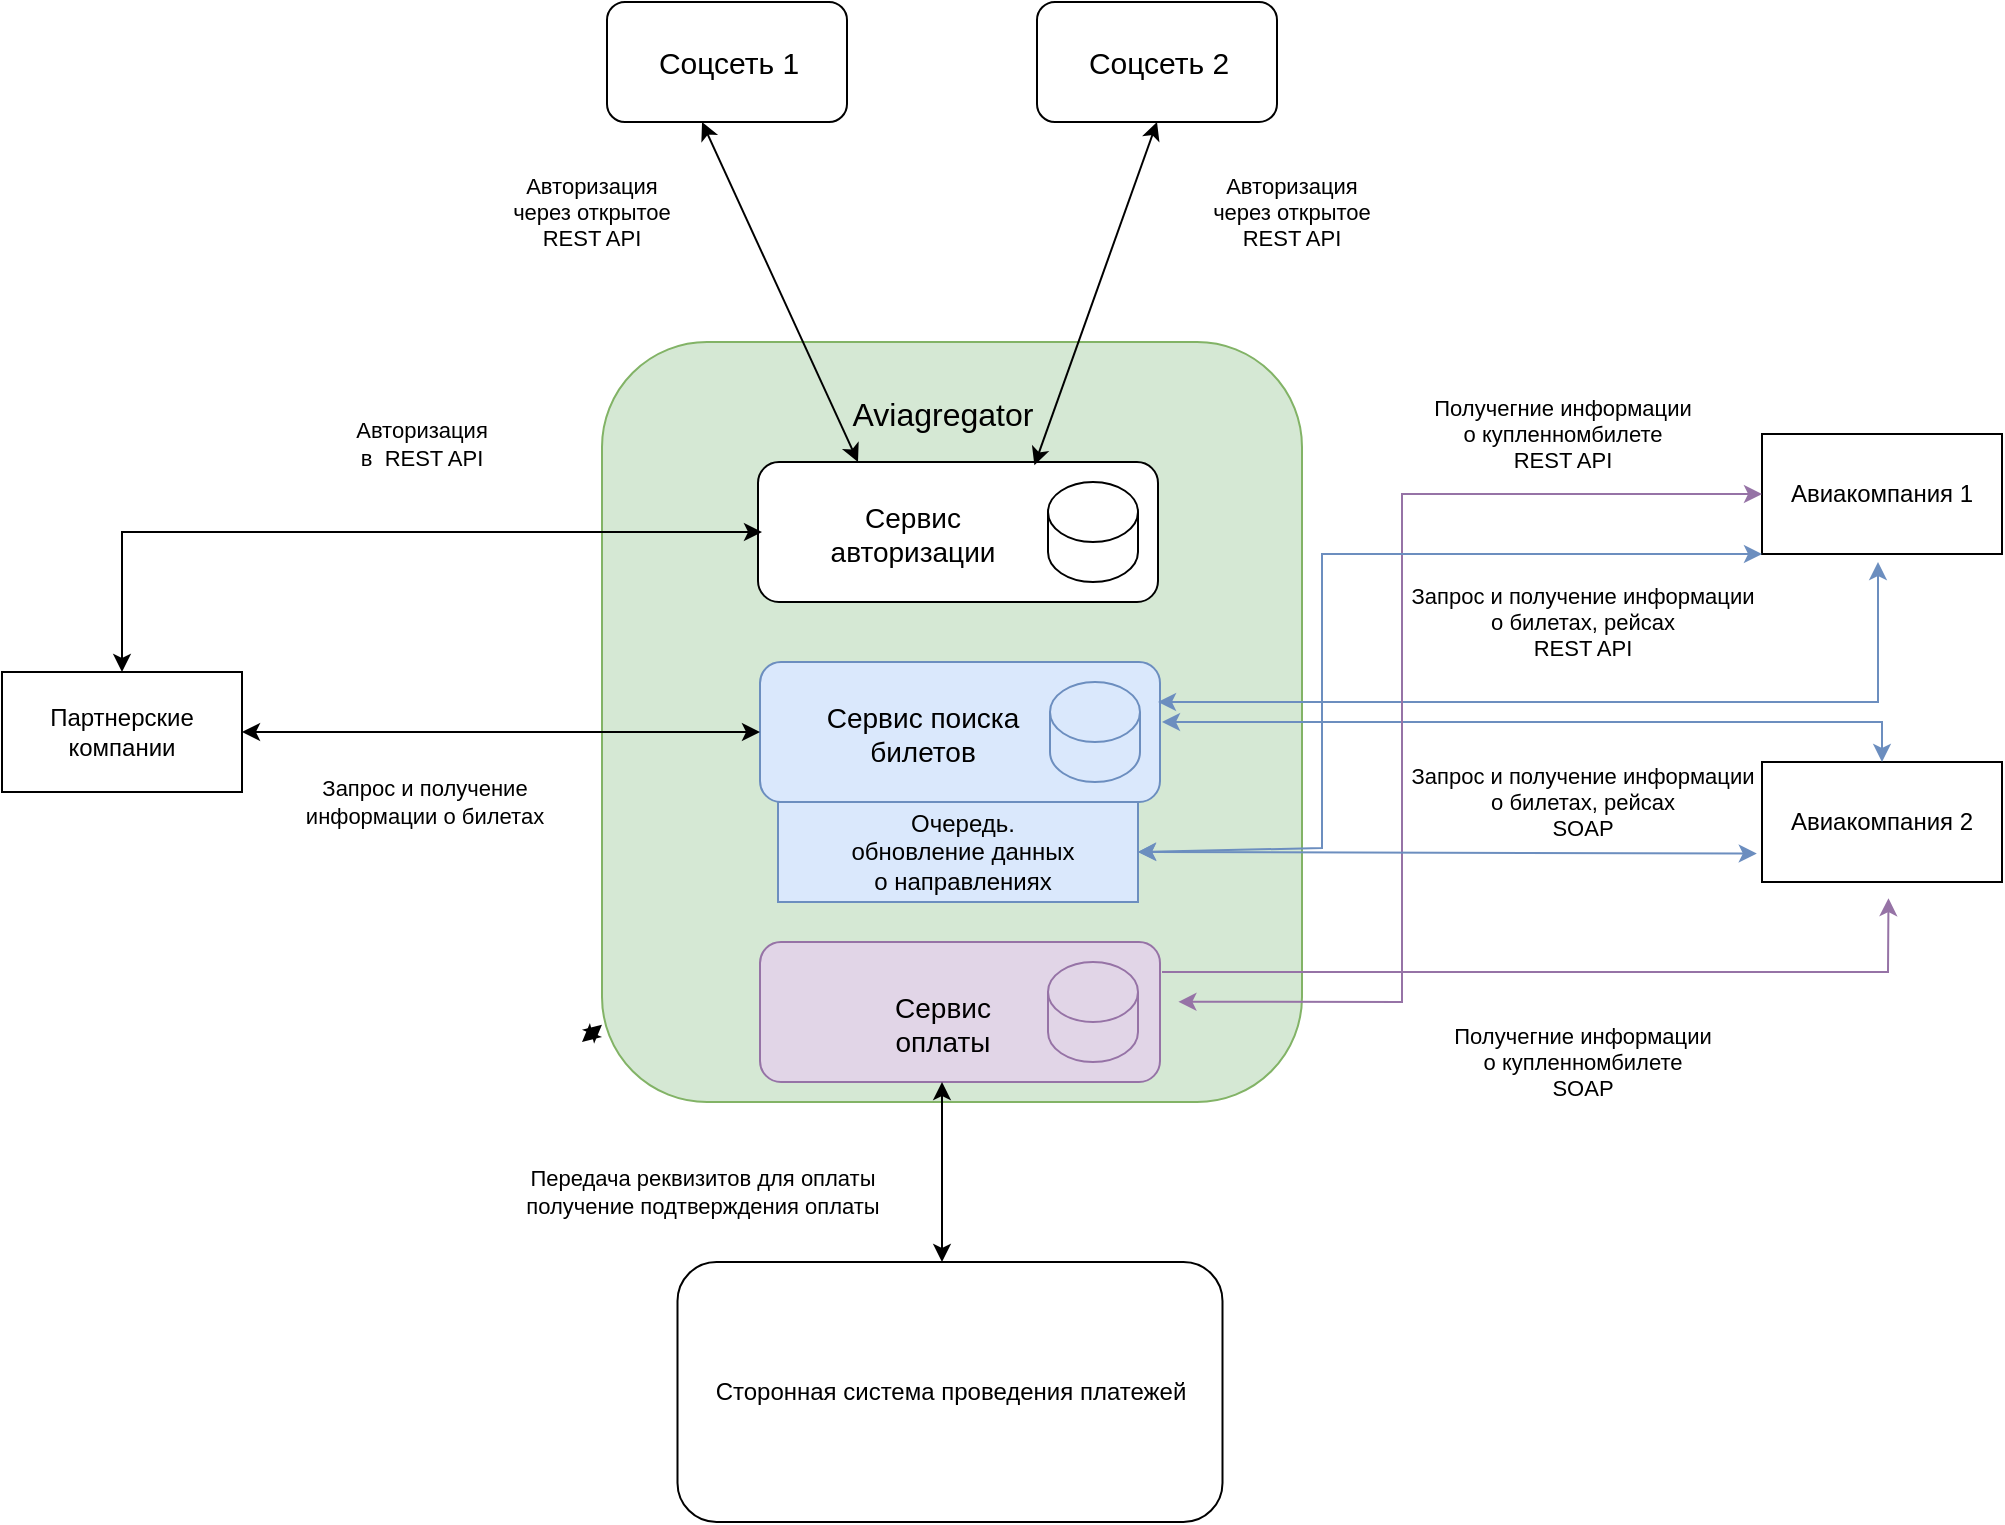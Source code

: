 <mxfile version="16.0.3" type="github">
  <diagram id="ACnTC_ncGD5F5r27zh_p" name="Page-1">
    <mxGraphModel dx="1492" dy="756" grid="1" gridSize="10" guides="1" tooltips="1" connect="1" arrows="1" fold="1" page="1" pageScale="1" pageWidth="1169" pageHeight="827" math="0" shadow="0">
      <root>
        <mxCell id="0" />
        <mxCell id="1" parent="0" />
        <mxCell id="IWzeXCpRZQWRaxx0bdLv-1" value="" style="rounded=1;whiteSpace=wrap;html=1;fillColor=#d5e8d4;strokeColor=#82b366;" vertex="1" parent="1">
          <mxGeometry x="440" y="200" width="350" height="380" as="geometry" />
        </mxCell>
        <mxCell id="IWzeXCpRZQWRaxx0bdLv-2" value="Aviagregator" style="text;html=1;align=center;verticalAlign=middle;resizable=0;points=[];autosize=1;strokeColor=none;fillColor=none;fontSize=16;" vertex="1" parent="1">
          <mxGeometry x="555" y="226" width="110" height="20" as="geometry" />
        </mxCell>
        <mxCell id="IWzeXCpRZQWRaxx0bdLv-3" value="" style="rounded=1;whiteSpace=wrap;html=1;" vertex="1" parent="1">
          <mxGeometry x="518" y="260" width="200" height="70" as="geometry" />
        </mxCell>
        <mxCell id="IWzeXCpRZQWRaxx0bdLv-7" value="" style="shape=cylinder3;whiteSpace=wrap;html=1;boundedLbl=1;backgroundOutline=1;size=15;" vertex="1" parent="1">
          <mxGeometry x="663" y="270" width="45" height="50" as="geometry" />
        </mxCell>
        <mxCell id="IWzeXCpRZQWRaxx0bdLv-10" value="Авиакомпания 1" style="rounded=0;whiteSpace=wrap;html=1;" vertex="1" parent="1">
          <mxGeometry x="1020" y="246" width="120" height="60" as="geometry" />
        </mxCell>
        <mxCell id="IWzeXCpRZQWRaxx0bdLv-11" value="Авиакомпания 2" style="rounded=0;whiteSpace=wrap;html=1;" vertex="1" parent="1">
          <mxGeometry x="1020" y="410" width="120" height="60" as="geometry" />
        </mxCell>
        <mxCell id="IWzeXCpRZQWRaxx0bdLv-14" value="Партнерские компании" style="rounded=0;whiteSpace=wrap;html=1;" vertex="1" parent="1">
          <mxGeometry x="140" y="365" width="120" height="60" as="geometry" />
        </mxCell>
        <mxCell id="IWzeXCpRZQWRaxx0bdLv-18" value="Сторонная система проведения платежей" style="rounded=1;whiteSpace=wrap;html=1;" vertex="1" parent="1">
          <mxGeometry x="477.75" y="660" width="272.5" height="130" as="geometry" />
        </mxCell>
        <mxCell id="IWzeXCpRZQWRaxx0bdLv-20" value="" style="rounded=1;whiteSpace=wrap;html=1;fillColor=#dae8fc;strokeColor=#6c8ebf;" vertex="1" parent="1">
          <mxGeometry x="519" y="360" width="200" height="70" as="geometry" />
        </mxCell>
        <mxCell id="IWzeXCpRZQWRaxx0bdLv-21" value="" style="shape=cylinder3;whiteSpace=wrap;html=1;boundedLbl=1;backgroundOutline=1;size=15;fillColor=#dae8fc;strokeColor=#6c8ebf;" vertex="1" parent="1">
          <mxGeometry x="664" y="370" width="45" height="50" as="geometry" />
        </mxCell>
        <mxCell id="IWzeXCpRZQWRaxx0bdLv-23" value="&lt;div&gt;&lt;font style=&quot;font-size: 14px&quot;&gt;Сервис поиска&lt;/font&gt;&lt;/div&gt;&lt;div style=&quot;font-size: 14px&quot;&gt; билетов&lt;/div&gt;" style="text;html=1;align=center;verticalAlign=middle;resizable=0;points=[];autosize=1;strokeColor=none;fillColor=none;fontSize=16;" vertex="1" parent="1">
          <mxGeometry x="545" y="375" width="110" height="40" as="geometry" />
        </mxCell>
        <mxCell id="IWzeXCpRZQWRaxx0bdLv-24" value="&lt;div&gt;&lt;font style=&quot;font-size: 14px&quot;&gt;Сервис&lt;/font&gt;&lt;/div&gt;&lt;div style=&quot;font-size: 14px&quot;&gt;авторизации&lt;br&gt;&lt;/div&gt;" style="text;html=1;align=center;verticalAlign=middle;resizable=0;points=[];autosize=1;strokeColor=none;fillColor=none;fontSize=16;" vertex="1" parent="1">
          <mxGeometry x="545" y="275" width="100" height="40" as="geometry" />
        </mxCell>
        <mxCell id="IWzeXCpRZQWRaxx0bdLv-25" value="" style="rounded=1;whiteSpace=wrap;html=1;fillColor=#e1d5e7;strokeColor=#9673a6;" vertex="1" parent="1">
          <mxGeometry x="519" y="500" width="200" height="70" as="geometry" />
        </mxCell>
        <mxCell id="IWzeXCpRZQWRaxx0bdLv-26" value="" style="shape=cylinder3;whiteSpace=wrap;html=1;boundedLbl=1;backgroundOutline=1;size=15;fillColor=#e1d5e7;strokeColor=#9673a6;" vertex="1" parent="1">
          <mxGeometry x="663" y="510" width="45" height="50" as="geometry" />
        </mxCell>
        <mxCell id="IWzeXCpRZQWRaxx0bdLv-27" value="&lt;div&gt;&lt;font style=&quot;font-size: 14px&quot;&gt;Сервис&lt;/font&gt;&lt;/div&gt;&lt;div style=&quot;font-size: 14px&quot;&gt;оплаты&lt;br&gt;&lt;/div&gt;" style="text;html=1;align=center;verticalAlign=middle;resizable=0;points=[];autosize=1;strokeColor=none;fillColor=none;fontSize=16;" vertex="1" parent="1">
          <mxGeometry x="580" y="520" width="60" height="40" as="geometry" />
        </mxCell>
        <mxCell id="IWzeXCpRZQWRaxx0bdLv-28" value="" style="endArrow=classic;html=1;rounded=0;fontSize=14;startArrow=classic;startFill=1;exitX=0.5;exitY=0;exitDx=0;exitDy=0;" edge="1" parent="1" source="IWzeXCpRZQWRaxx0bdLv-14">
          <mxGeometry width="50" height="50" relative="1" as="geometry">
            <mxPoint x="210" y="330" as="sourcePoint" />
            <mxPoint x="520" y="295" as="targetPoint" />
            <Array as="points">
              <mxPoint x="200" y="295" />
            </Array>
          </mxGeometry>
        </mxCell>
        <mxCell id="IWzeXCpRZQWRaxx0bdLv-33" value="Авторизация в&amp;nbsp; REST API" style="text;html=1;strokeColor=none;fillColor=none;align=center;verticalAlign=middle;whiteSpace=wrap;rounded=0;fontSize=11;" vertex="1" parent="1">
          <mxGeometry x="320" y="236" width="60" height="30" as="geometry" />
        </mxCell>
        <mxCell id="IWzeXCpRZQWRaxx0bdLv-37" value="" style="endArrow=classic;html=1;rounded=0;fontSize=14;entryX=0;entryY=0.5;entryDx=0;entryDy=0;exitX=1;exitY=0.5;exitDx=0;exitDy=0;startArrow=classic;startFill=1;" edge="1" parent="1" source="IWzeXCpRZQWRaxx0bdLv-14" target="IWzeXCpRZQWRaxx0bdLv-20">
          <mxGeometry width="50" height="50" relative="1" as="geometry">
            <mxPoint x="270" y="370" as="sourcePoint" />
            <mxPoint x="320" y="320" as="targetPoint" />
            <Array as="points" />
          </mxGeometry>
        </mxCell>
        <mxCell id="IWzeXCpRZQWRaxx0bdLv-43" value="&lt;div&gt;Запрос и получение &lt;br&gt;&lt;/div&gt;&lt;div&gt;информации о билетах&lt;/div&gt;" style="edgeLabel;html=1;align=center;verticalAlign=middle;resizable=0;points=[];fontSize=11;" vertex="1" connectable="0" parent="IWzeXCpRZQWRaxx0bdLv-37">
          <mxGeometry x="-0.425" relative="1" as="geometry">
            <mxPoint x="16" y="35" as="offset" />
          </mxGeometry>
        </mxCell>
        <mxCell id="IWzeXCpRZQWRaxx0bdLv-53" value="&lt;div&gt;Запрос и получение информации &lt;br&gt;&lt;/div&gt;&lt;div&gt;о билетах, рейсах&lt;/div&gt;REST API" style="text;html=1;align=center;verticalAlign=middle;resizable=0;points=[];autosize=1;strokeColor=none;fillColor=none;fontSize=11;" vertex="1" parent="1">
          <mxGeometry x="835" y="320" width="190" height="40" as="geometry" />
        </mxCell>
        <mxCell id="IWzeXCpRZQWRaxx0bdLv-54" value="&lt;div&gt;Запрос и получение информации &lt;br&gt;&lt;/div&gt;&lt;div&gt;о билетах, рейсах&lt;/div&gt;SOAP " style="text;html=1;align=center;verticalAlign=middle;resizable=0;points=[];autosize=1;strokeColor=none;fillColor=none;fontSize=11;" vertex="1" parent="1">
          <mxGeometry x="835" y="410" width="190" height="40" as="geometry" />
        </mxCell>
        <mxCell id="IWzeXCpRZQWRaxx0bdLv-56" value="" style="endArrow=classic;html=1;rounded=0;fontSize=11;strokeColor=#000000;startArrow=classic;startFill=1;" edge="1" parent="1">
          <mxGeometry width="50" height="50" relative="1" as="geometry">
            <mxPoint x="610" y="660" as="sourcePoint" />
            <mxPoint x="610" y="570" as="targetPoint" />
          </mxGeometry>
        </mxCell>
        <mxCell id="IWzeXCpRZQWRaxx0bdLv-57" value="" style="endArrow=classic;startArrow=classic;html=1;rounded=0;fontSize=11;strokeColor=#000000;" edge="1" parent="1" target="IWzeXCpRZQWRaxx0bdLv-1">
          <mxGeometry width="50" height="50" relative="1" as="geometry">
            <mxPoint x="430" y="550" as="sourcePoint" />
            <mxPoint x="480" y="500" as="targetPoint" />
          </mxGeometry>
        </mxCell>
        <mxCell id="IWzeXCpRZQWRaxx0bdLv-59" value="Передача реквизитов для оплаты&lt;br&gt;получение подтверждения оплаты" style="text;html=1;align=center;verticalAlign=middle;resizable=0;points=[];autosize=1;strokeColor=none;fillColor=none;fontSize=11;" vertex="1" parent="1">
          <mxGeometry x="395" y="610" width="190" height="30" as="geometry" />
        </mxCell>
        <mxCell id="IWzeXCpRZQWRaxx0bdLv-61" value="Получегние информации &lt;br&gt;&lt;div&gt;о купленномбилете&lt;/div&gt;&lt;div&gt;SOAP &lt;br&gt;&lt;/div&gt;" style="text;html=1;align=center;verticalAlign=middle;resizable=0;points=[];autosize=1;strokeColor=none;fillColor=none;fontSize=11;" vertex="1" parent="1">
          <mxGeometry x="860" y="540" width="140" height="40" as="geometry" />
        </mxCell>
        <mxCell id="IWzeXCpRZQWRaxx0bdLv-64" value="Получегние информации &lt;br&gt;&lt;div&gt;о купленномбилете&lt;/div&gt;&lt;div&gt;REST API&lt;br&gt;&lt;/div&gt;" style="text;html=1;align=center;verticalAlign=middle;resizable=0;points=[];autosize=1;strokeColor=none;fillColor=none;fontSize=11;" vertex="1" parent="1">
          <mxGeometry x="850" y="226" width="140" height="40" as="geometry" />
        </mxCell>
        <mxCell id="IWzeXCpRZQWRaxx0bdLv-67" value="" style="endArrow=classic;html=1;rounded=0;fontSize=11;strokeColor=#9673a6;entryX=0.527;entryY=1.135;entryDx=0;entryDy=0;entryPerimeter=0;fillColor=#e1d5e7;" edge="1" parent="1" target="IWzeXCpRZQWRaxx0bdLv-11">
          <mxGeometry width="50" height="50" relative="1" as="geometry">
            <mxPoint x="720" y="515" as="sourcePoint" />
            <mxPoint x="1090" y="520" as="targetPoint" />
            <Array as="points">
              <mxPoint x="1083" y="515" />
            </Array>
          </mxGeometry>
        </mxCell>
        <mxCell id="IWzeXCpRZQWRaxx0bdLv-68" value="" style="endArrow=classic;startArrow=classic;html=1;rounded=0;fontSize=11;strokeColor=#6c8ebf;entryX=0.5;entryY=0;entryDx=0;entryDy=0;fillColor=#dae8fc;" edge="1" parent="1" target="IWzeXCpRZQWRaxx0bdLv-11">
          <mxGeometry width="50" height="50" relative="1" as="geometry">
            <mxPoint x="720" y="390" as="sourcePoint" />
            <mxPoint x="610" y="430" as="targetPoint" />
            <Array as="points">
              <mxPoint x="1080" y="390" />
            </Array>
          </mxGeometry>
        </mxCell>
        <mxCell id="IWzeXCpRZQWRaxx0bdLv-70" value="" style="endArrow=classic;startArrow=classic;html=1;rounded=0;fontSize=11;strokeColor=#6c8ebf;fillColor=#dae8fc;" edge="1" parent="1">
          <mxGeometry width="50" height="50" relative="1" as="geometry">
            <mxPoint x="718" y="380" as="sourcePoint" />
            <mxPoint x="1078" y="310" as="targetPoint" />
            <Array as="points">
              <mxPoint x="718" y="380" />
              <mxPoint x="1078" y="380" />
            </Array>
          </mxGeometry>
        </mxCell>
        <mxCell id="IWzeXCpRZQWRaxx0bdLv-71" value="" style="endArrow=classic;startArrow=classic;html=1;rounded=0;fontSize=11;strokeColor=#9673a6;exitX=1.046;exitY=0.427;exitDx=0;exitDy=0;exitPerimeter=0;entryX=0;entryY=0.5;entryDx=0;entryDy=0;fillColor=#e1d5e7;" edge="1" parent="1" source="IWzeXCpRZQWRaxx0bdLv-25" target="IWzeXCpRZQWRaxx0bdLv-10">
          <mxGeometry width="50" height="50" relative="1" as="geometry">
            <mxPoint x="560" y="480" as="sourcePoint" />
            <mxPoint x="610" y="430" as="targetPoint" />
            <Array as="points">
              <mxPoint x="840" y="530" />
              <mxPoint x="840" y="276" />
            </Array>
          </mxGeometry>
        </mxCell>
        <mxCell id="IWzeXCpRZQWRaxx0bdLv-72" value="" style="rounded=1;whiteSpace=wrap;html=1;labelBackgroundColor=#C3ABD0;fontSize=11;" vertex="1" parent="1">
          <mxGeometry x="442.5" y="30" width="120" height="60" as="geometry" />
        </mxCell>
        <mxCell id="IWzeXCpRZQWRaxx0bdLv-73" value="Соцсеть 1" style="text;html=1;align=center;verticalAlign=middle;resizable=0;points=[];autosize=1;strokeColor=none;fillColor=none;fontSize=15;" vertex="1" parent="1">
          <mxGeometry x="457.5" y="50" width="90" height="20" as="geometry" />
        </mxCell>
        <mxCell id="IWzeXCpRZQWRaxx0bdLv-74" value="" style="rounded=1;whiteSpace=wrap;html=1;labelBackgroundColor=#C3ABD0;fontSize=11;" vertex="1" parent="1">
          <mxGeometry x="657.5" y="30" width="120" height="60" as="geometry" />
        </mxCell>
        <mxCell id="IWzeXCpRZQWRaxx0bdLv-75" value="Соцсеть 2" style="text;html=1;align=center;verticalAlign=middle;resizable=0;points=[];autosize=1;strokeColor=none;fillColor=none;fontSize=15;" vertex="1" parent="1">
          <mxGeometry x="672.5" y="50" width="90" height="20" as="geometry" />
        </mxCell>
        <mxCell id="IWzeXCpRZQWRaxx0bdLv-76" value="" style="endArrow=classic;startArrow=classic;html=1;rounded=0;fontSize=15;strokeColor=#000000;entryX=0.25;entryY=0;entryDx=0;entryDy=0;exitX=0.396;exitY=1;exitDx=0;exitDy=0;exitPerimeter=0;" edge="1" parent="1" source="IWzeXCpRZQWRaxx0bdLv-72" target="IWzeXCpRZQWRaxx0bdLv-3">
          <mxGeometry width="50" height="50" relative="1" as="geometry">
            <mxPoint x="560" y="410" as="sourcePoint" />
            <mxPoint x="610" y="360" as="targetPoint" />
          </mxGeometry>
        </mxCell>
        <mxCell id="IWzeXCpRZQWRaxx0bdLv-77" value="" style="endArrow=classic;startArrow=classic;html=1;rounded=0;fontSize=15;strokeColor=#000000;entryX=0.691;entryY=0.024;entryDx=0;entryDy=0;entryPerimeter=0;exitX=0.5;exitY=1;exitDx=0;exitDy=0;" edge="1" parent="1" source="IWzeXCpRZQWRaxx0bdLv-74" target="IWzeXCpRZQWRaxx0bdLv-3">
          <mxGeometry width="50" height="50" relative="1" as="geometry">
            <mxPoint x="560" y="410" as="sourcePoint" />
            <mxPoint x="610" y="360" as="targetPoint" />
          </mxGeometry>
        </mxCell>
        <mxCell id="IWzeXCpRZQWRaxx0bdLv-78" value="Авторизация через открытое REST API" style="text;html=1;strokeColor=none;fillColor=none;align=center;verticalAlign=middle;whiteSpace=wrap;rounded=0;fontSize=11;" vertex="1" parent="1">
          <mxGeometry x="390" y="120" width="90" height="30" as="geometry" />
        </mxCell>
        <mxCell id="IWzeXCpRZQWRaxx0bdLv-79" value="Авторизация через открытое REST API" style="text;html=1;strokeColor=none;fillColor=none;align=center;verticalAlign=middle;whiteSpace=wrap;rounded=0;fontSize=11;" vertex="1" parent="1">
          <mxGeometry x="740" y="120" width="90" height="30" as="geometry" />
        </mxCell>
        <mxCell id="IWzeXCpRZQWRaxx0bdLv-80" value="" style="rounded=0;whiteSpace=wrap;html=1;labelBackgroundColor=none;fontSize=15;fillColor=#dae8fc;strokeColor=#6c8ebf;" vertex="1" parent="1">
          <mxGeometry x="528" y="430" width="180" height="50" as="geometry" />
        </mxCell>
        <mxCell id="IWzeXCpRZQWRaxx0bdLv-81" value="&lt;div style=&quot;font-size: 12px;&quot;&gt;Очередь.&lt;/div&gt;&lt;div style=&quot;font-size: 12px;&quot;&gt;обновление данных &lt;br style=&quot;font-size: 12px;&quot;&gt;&lt;/div&gt;&lt;div style=&quot;font-size: 12px;&quot;&gt;о направлениях &lt;br style=&quot;font-size: 12px;&quot;&gt;&lt;/div&gt;" style="text;html=1;align=center;verticalAlign=middle;resizable=0;points=[];autosize=1;strokeColor=none;fillColor=none;fontSize=12;" vertex="1" parent="1">
          <mxGeometry x="555" y="430" width="130" height="50" as="geometry" />
        </mxCell>
        <mxCell id="IWzeXCpRZQWRaxx0bdLv-82" value="" style="endArrow=classic;startArrow=classic;html=1;rounded=0;fontSize=15;strokeColor=#6c8ebf;entryX=0;entryY=1;entryDx=0;entryDy=0;exitX=1;exitY=0.5;exitDx=0;exitDy=0;fillColor=#dae8fc;" edge="1" parent="1" source="IWzeXCpRZQWRaxx0bdLv-80" target="IWzeXCpRZQWRaxx0bdLv-10">
          <mxGeometry width="50" height="50" relative="1" as="geometry">
            <mxPoint x="710" y="500" as="sourcePoint" />
            <mxPoint x="760" y="450" as="targetPoint" />
            <Array as="points">
              <mxPoint x="800" y="453" />
              <mxPoint x="800" y="306" />
            </Array>
          </mxGeometry>
        </mxCell>
        <mxCell id="IWzeXCpRZQWRaxx0bdLv-84" value="" style="endArrow=classic;startArrow=classic;html=1;rounded=0;fontSize=12;strokeColor=#6c8ebf;exitX=1;exitY=0.5;exitDx=0;exitDy=0;entryX=0.96;entryY=1.144;entryDx=0;entryDy=0;entryPerimeter=0;fillColor=#dae8fc;" edge="1" parent="1" source="IWzeXCpRZQWRaxx0bdLv-80" target="IWzeXCpRZQWRaxx0bdLv-54">
          <mxGeometry width="50" height="50" relative="1" as="geometry">
            <mxPoint x="560" y="380" as="sourcePoint" />
            <mxPoint x="610" y="330" as="targetPoint" />
          </mxGeometry>
        </mxCell>
      </root>
    </mxGraphModel>
  </diagram>
</mxfile>
